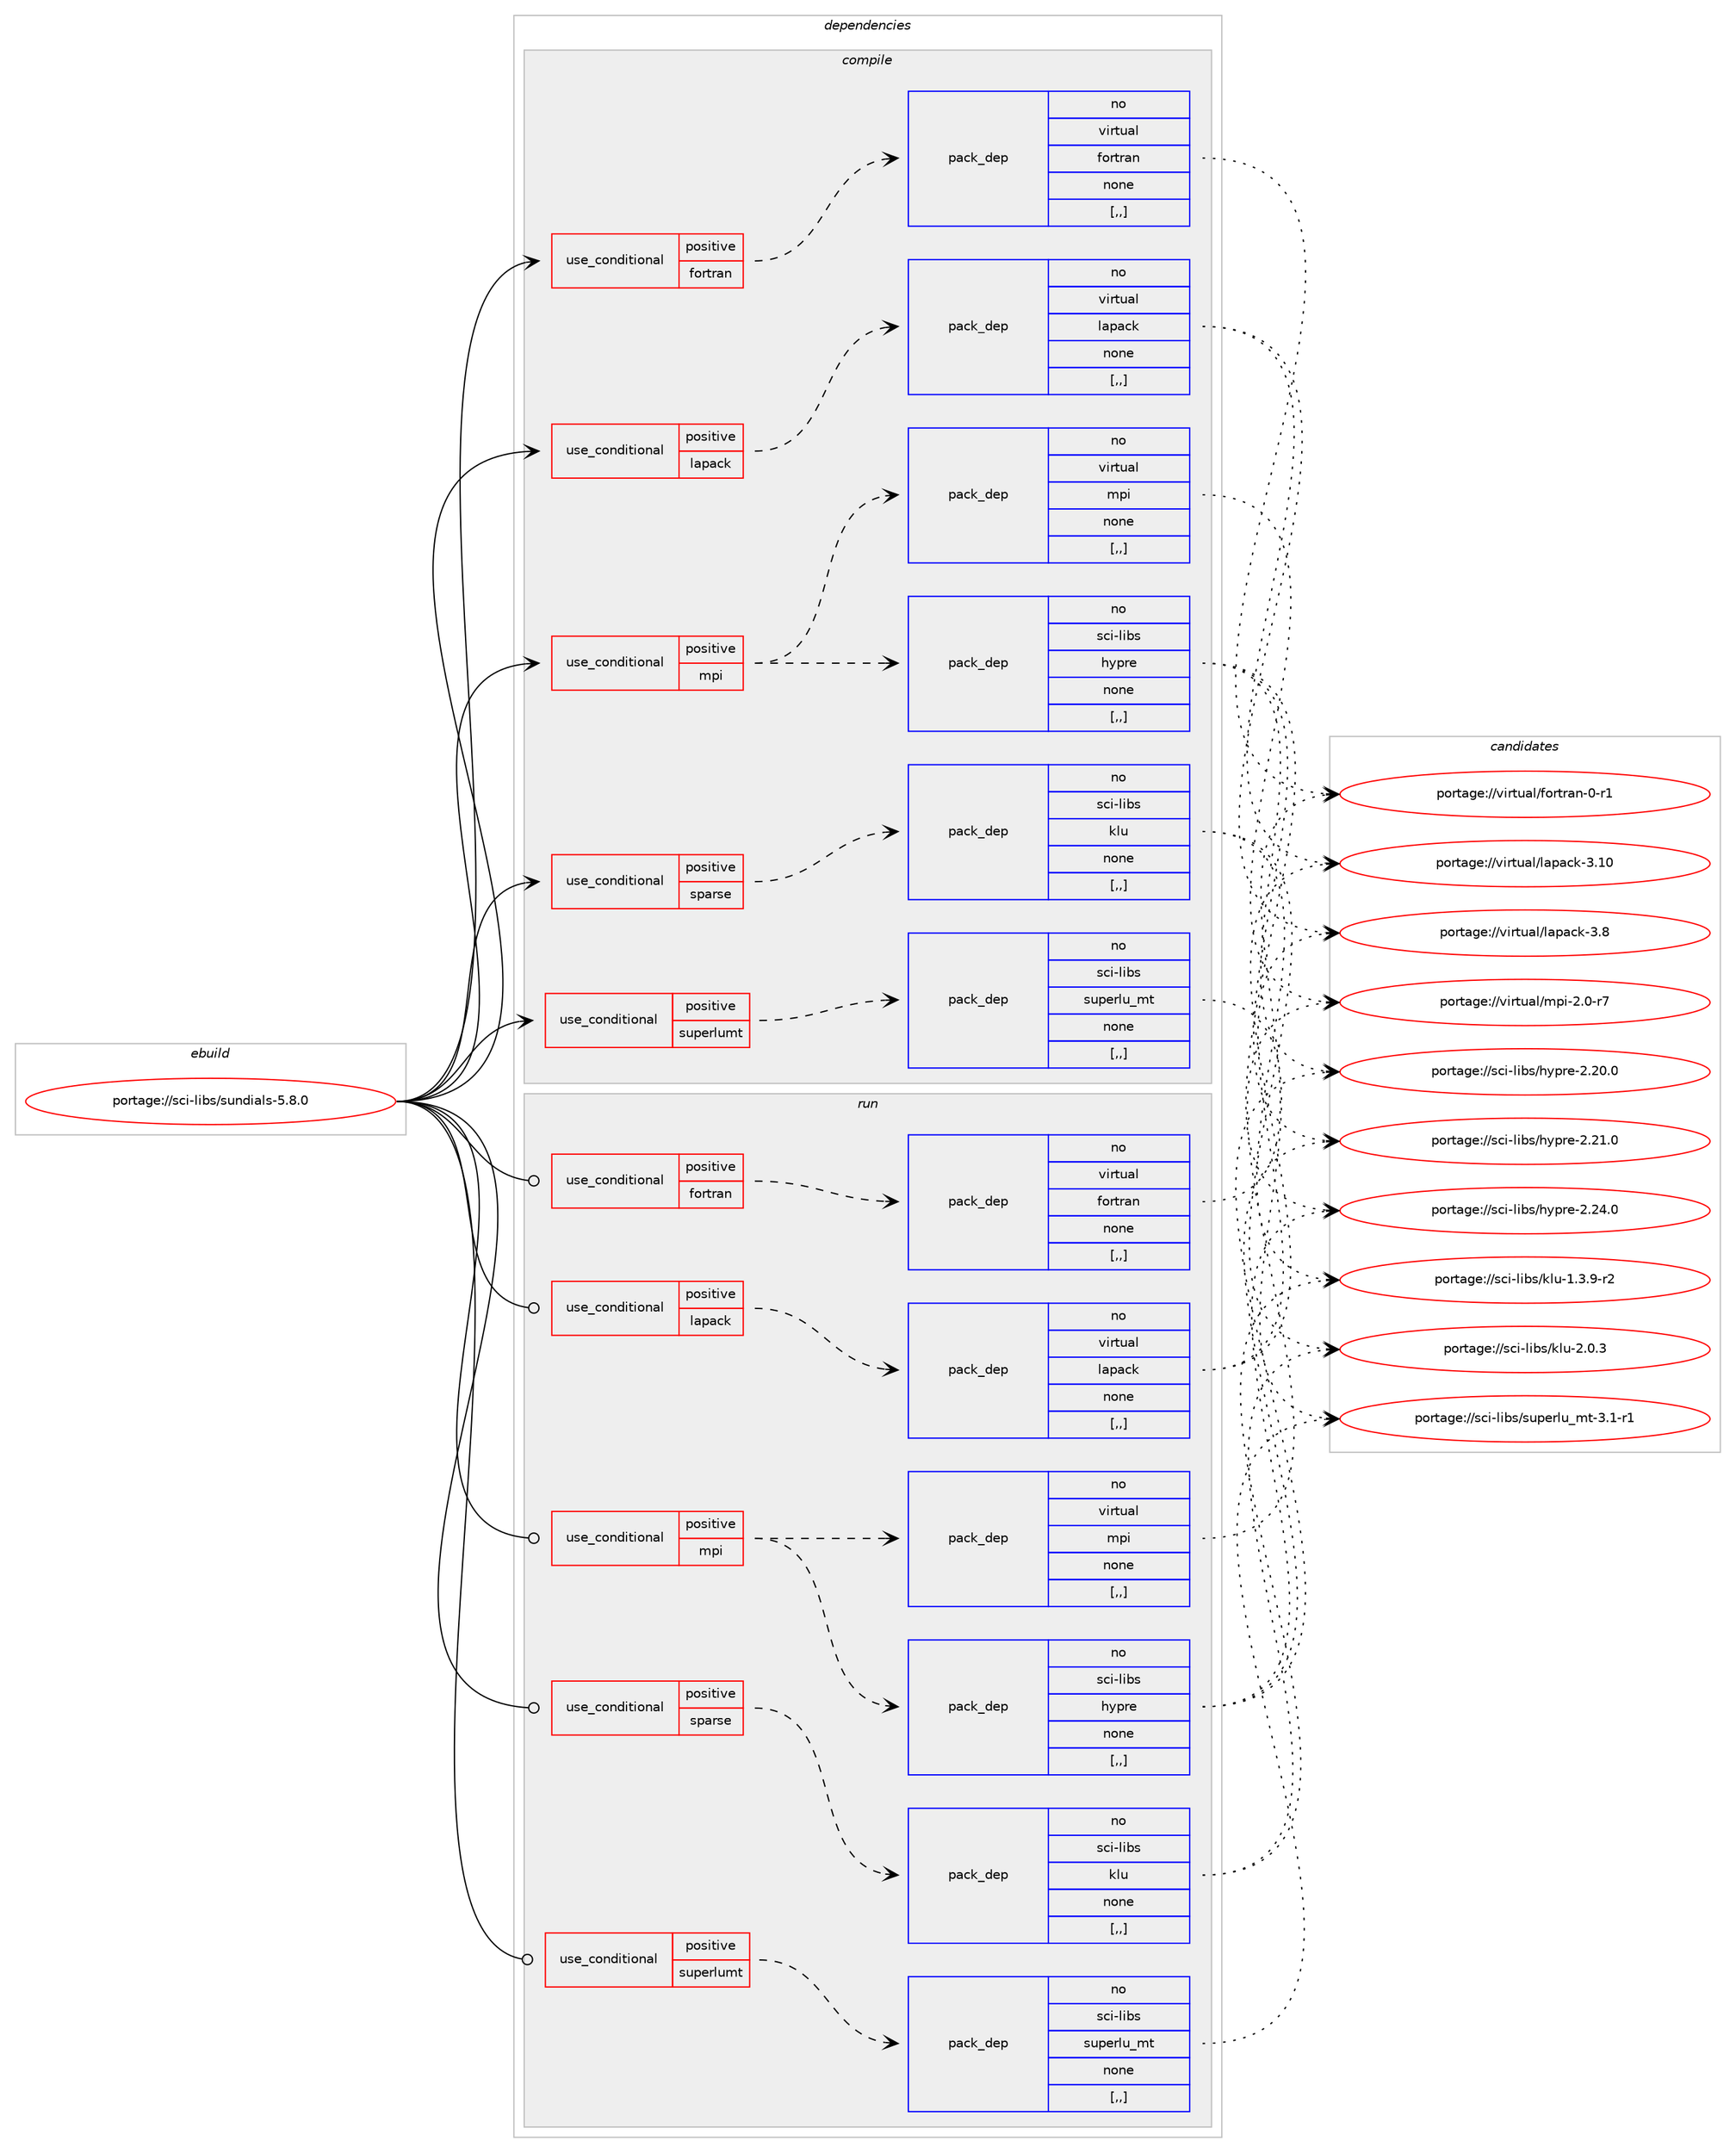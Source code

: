 digraph prolog {

# *************
# Graph options
# *************

newrank=true;
concentrate=true;
compound=true;
graph [rankdir=LR,fontname=Helvetica,fontsize=10,ranksep=1.5];#, ranksep=2.5, nodesep=0.2];
edge  [arrowhead=vee];
node  [fontname=Helvetica,fontsize=10];

# **********
# The ebuild
# **********

subgraph cluster_leftcol {
color=gray;
rank=same;
label=<<i>ebuild</i>>;
id [label="portage://sci-libs/sundials-5.8.0", color=red, width=4, href="../sci-libs/sundials-5.8.0.svg"];
}

# ****************
# The dependencies
# ****************

subgraph cluster_midcol {
color=gray;
label=<<i>dependencies</i>>;
subgraph cluster_compile {
fillcolor="#eeeeee";
style=filled;
label=<<i>compile</i>>;
subgraph cond104824 {
dependency396192 [label=<<TABLE BORDER="0" CELLBORDER="1" CELLSPACING="0" CELLPADDING="4"><TR><TD ROWSPAN="3" CELLPADDING="10">use_conditional</TD></TR><TR><TD>positive</TD></TR><TR><TD>fortran</TD></TR></TABLE>>, shape=none, color=red];
subgraph pack288561 {
dependency396193 [label=<<TABLE BORDER="0" CELLBORDER="1" CELLSPACING="0" CELLPADDING="4" WIDTH="220"><TR><TD ROWSPAN="6" CELLPADDING="30">pack_dep</TD></TR><TR><TD WIDTH="110">no</TD></TR><TR><TD>virtual</TD></TR><TR><TD>fortran</TD></TR><TR><TD>none</TD></TR><TR><TD>[,,]</TD></TR></TABLE>>, shape=none, color=blue];
}
dependency396192:e -> dependency396193:w [weight=20,style="dashed",arrowhead="vee"];
}
id:e -> dependency396192:w [weight=20,style="solid",arrowhead="vee"];
subgraph cond104825 {
dependency396194 [label=<<TABLE BORDER="0" CELLBORDER="1" CELLSPACING="0" CELLPADDING="4"><TR><TD ROWSPAN="3" CELLPADDING="10">use_conditional</TD></TR><TR><TD>positive</TD></TR><TR><TD>lapack</TD></TR></TABLE>>, shape=none, color=red];
subgraph pack288562 {
dependency396195 [label=<<TABLE BORDER="0" CELLBORDER="1" CELLSPACING="0" CELLPADDING="4" WIDTH="220"><TR><TD ROWSPAN="6" CELLPADDING="30">pack_dep</TD></TR><TR><TD WIDTH="110">no</TD></TR><TR><TD>virtual</TD></TR><TR><TD>lapack</TD></TR><TR><TD>none</TD></TR><TR><TD>[,,]</TD></TR></TABLE>>, shape=none, color=blue];
}
dependency396194:e -> dependency396195:w [weight=20,style="dashed",arrowhead="vee"];
}
id:e -> dependency396194:w [weight=20,style="solid",arrowhead="vee"];
subgraph cond104826 {
dependency396196 [label=<<TABLE BORDER="0" CELLBORDER="1" CELLSPACING="0" CELLPADDING="4"><TR><TD ROWSPAN="3" CELLPADDING="10">use_conditional</TD></TR><TR><TD>positive</TD></TR><TR><TD>mpi</TD></TR></TABLE>>, shape=none, color=red];
subgraph pack288563 {
dependency396197 [label=<<TABLE BORDER="0" CELLBORDER="1" CELLSPACING="0" CELLPADDING="4" WIDTH="220"><TR><TD ROWSPAN="6" CELLPADDING="30">pack_dep</TD></TR><TR><TD WIDTH="110">no</TD></TR><TR><TD>sci-libs</TD></TR><TR><TD>hypre</TD></TR><TR><TD>none</TD></TR><TR><TD>[,,]</TD></TR></TABLE>>, shape=none, color=blue];
}
dependency396196:e -> dependency396197:w [weight=20,style="dashed",arrowhead="vee"];
subgraph pack288564 {
dependency396198 [label=<<TABLE BORDER="0" CELLBORDER="1" CELLSPACING="0" CELLPADDING="4" WIDTH="220"><TR><TD ROWSPAN="6" CELLPADDING="30">pack_dep</TD></TR><TR><TD WIDTH="110">no</TD></TR><TR><TD>virtual</TD></TR><TR><TD>mpi</TD></TR><TR><TD>none</TD></TR><TR><TD>[,,]</TD></TR></TABLE>>, shape=none, color=blue];
}
dependency396196:e -> dependency396198:w [weight=20,style="dashed",arrowhead="vee"];
}
id:e -> dependency396196:w [weight=20,style="solid",arrowhead="vee"];
subgraph cond104827 {
dependency396199 [label=<<TABLE BORDER="0" CELLBORDER="1" CELLSPACING="0" CELLPADDING="4"><TR><TD ROWSPAN="3" CELLPADDING="10">use_conditional</TD></TR><TR><TD>positive</TD></TR><TR><TD>sparse</TD></TR></TABLE>>, shape=none, color=red];
subgraph pack288565 {
dependency396200 [label=<<TABLE BORDER="0" CELLBORDER="1" CELLSPACING="0" CELLPADDING="4" WIDTH="220"><TR><TD ROWSPAN="6" CELLPADDING="30">pack_dep</TD></TR><TR><TD WIDTH="110">no</TD></TR><TR><TD>sci-libs</TD></TR><TR><TD>klu</TD></TR><TR><TD>none</TD></TR><TR><TD>[,,]</TD></TR></TABLE>>, shape=none, color=blue];
}
dependency396199:e -> dependency396200:w [weight=20,style="dashed",arrowhead="vee"];
}
id:e -> dependency396199:w [weight=20,style="solid",arrowhead="vee"];
subgraph cond104828 {
dependency396201 [label=<<TABLE BORDER="0" CELLBORDER="1" CELLSPACING="0" CELLPADDING="4"><TR><TD ROWSPAN="3" CELLPADDING="10">use_conditional</TD></TR><TR><TD>positive</TD></TR><TR><TD>superlumt</TD></TR></TABLE>>, shape=none, color=red];
subgraph pack288566 {
dependency396202 [label=<<TABLE BORDER="0" CELLBORDER="1" CELLSPACING="0" CELLPADDING="4" WIDTH="220"><TR><TD ROWSPAN="6" CELLPADDING="30">pack_dep</TD></TR><TR><TD WIDTH="110">no</TD></TR><TR><TD>sci-libs</TD></TR><TR><TD>superlu_mt</TD></TR><TR><TD>none</TD></TR><TR><TD>[,,]</TD></TR></TABLE>>, shape=none, color=blue];
}
dependency396201:e -> dependency396202:w [weight=20,style="dashed",arrowhead="vee"];
}
id:e -> dependency396201:w [weight=20,style="solid",arrowhead="vee"];
}
subgraph cluster_compileandrun {
fillcolor="#eeeeee";
style=filled;
label=<<i>compile and run</i>>;
}
subgraph cluster_run {
fillcolor="#eeeeee";
style=filled;
label=<<i>run</i>>;
subgraph cond104829 {
dependency396203 [label=<<TABLE BORDER="0" CELLBORDER="1" CELLSPACING="0" CELLPADDING="4"><TR><TD ROWSPAN="3" CELLPADDING="10">use_conditional</TD></TR><TR><TD>positive</TD></TR><TR><TD>fortran</TD></TR></TABLE>>, shape=none, color=red];
subgraph pack288567 {
dependency396204 [label=<<TABLE BORDER="0" CELLBORDER="1" CELLSPACING="0" CELLPADDING="4" WIDTH="220"><TR><TD ROWSPAN="6" CELLPADDING="30">pack_dep</TD></TR><TR><TD WIDTH="110">no</TD></TR><TR><TD>virtual</TD></TR><TR><TD>fortran</TD></TR><TR><TD>none</TD></TR><TR><TD>[,,]</TD></TR></TABLE>>, shape=none, color=blue];
}
dependency396203:e -> dependency396204:w [weight=20,style="dashed",arrowhead="vee"];
}
id:e -> dependency396203:w [weight=20,style="solid",arrowhead="odot"];
subgraph cond104830 {
dependency396205 [label=<<TABLE BORDER="0" CELLBORDER="1" CELLSPACING="0" CELLPADDING="4"><TR><TD ROWSPAN="3" CELLPADDING="10">use_conditional</TD></TR><TR><TD>positive</TD></TR><TR><TD>lapack</TD></TR></TABLE>>, shape=none, color=red];
subgraph pack288568 {
dependency396206 [label=<<TABLE BORDER="0" CELLBORDER="1" CELLSPACING="0" CELLPADDING="4" WIDTH="220"><TR><TD ROWSPAN="6" CELLPADDING="30">pack_dep</TD></TR><TR><TD WIDTH="110">no</TD></TR><TR><TD>virtual</TD></TR><TR><TD>lapack</TD></TR><TR><TD>none</TD></TR><TR><TD>[,,]</TD></TR></TABLE>>, shape=none, color=blue];
}
dependency396205:e -> dependency396206:w [weight=20,style="dashed",arrowhead="vee"];
}
id:e -> dependency396205:w [weight=20,style="solid",arrowhead="odot"];
subgraph cond104831 {
dependency396207 [label=<<TABLE BORDER="0" CELLBORDER="1" CELLSPACING="0" CELLPADDING="4"><TR><TD ROWSPAN="3" CELLPADDING="10">use_conditional</TD></TR><TR><TD>positive</TD></TR><TR><TD>mpi</TD></TR></TABLE>>, shape=none, color=red];
subgraph pack288569 {
dependency396208 [label=<<TABLE BORDER="0" CELLBORDER="1" CELLSPACING="0" CELLPADDING="4" WIDTH="220"><TR><TD ROWSPAN="6" CELLPADDING="30">pack_dep</TD></TR><TR><TD WIDTH="110">no</TD></TR><TR><TD>sci-libs</TD></TR><TR><TD>hypre</TD></TR><TR><TD>none</TD></TR><TR><TD>[,,]</TD></TR></TABLE>>, shape=none, color=blue];
}
dependency396207:e -> dependency396208:w [weight=20,style="dashed",arrowhead="vee"];
subgraph pack288570 {
dependency396209 [label=<<TABLE BORDER="0" CELLBORDER="1" CELLSPACING="0" CELLPADDING="4" WIDTH="220"><TR><TD ROWSPAN="6" CELLPADDING="30">pack_dep</TD></TR><TR><TD WIDTH="110">no</TD></TR><TR><TD>virtual</TD></TR><TR><TD>mpi</TD></TR><TR><TD>none</TD></TR><TR><TD>[,,]</TD></TR></TABLE>>, shape=none, color=blue];
}
dependency396207:e -> dependency396209:w [weight=20,style="dashed",arrowhead="vee"];
}
id:e -> dependency396207:w [weight=20,style="solid",arrowhead="odot"];
subgraph cond104832 {
dependency396210 [label=<<TABLE BORDER="0" CELLBORDER="1" CELLSPACING="0" CELLPADDING="4"><TR><TD ROWSPAN="3" CELLPADDING="10">use_conditional</TD></TR><TR><TD>positive</TD></TR><TR><TD>sparse</TD></TR></TABLE>>, shape=none, color=red];
subgraph pack288571 {
dependency396211 [label=<<TABLE BORDER="0" CELLBORDER="1" CELLSPACING="0" CELLPADDING="4" WIDTH="220"><TR><TD ROWSPAN="6" CELLPADDING="30">pack_dep</TD></TR><TR><TD WIDTH="110">no</TD></TR><TR><TD>sci-libs</TD></TR><TR><TD>klu</TD></TR><TR><TD>none</TD></TR><TR><TD>[,,]</TD></TR></TABLE>>, shape=none, color=blue];
}
dependency396210:e -> dependency396211:w [weight=20,style="dashed",arrowhead="vee"];
}
id:e -> dependency396210:w [weight=20,style="solid",arrowhead="odot"];
subgraph cond104833 {
dependency396212 [label=<<TABLE BORDER="0" CELLBORDER="1" CELLSPACING="0" CELLPADDING="4"><TR><TD ROWSPAN="3" CELLPADDING="10">use_conditional</TD></TR><TR><TD>positive</TD></TR><TR><TD>superlumt</TD></TR></TABLE>>, shape=none, color=red];
subgraph pack288572 {
dependency396213 [label=<<TABLE BORDER="0" CELLBORDER="1" CELLSPACING="0" CELLPADDING="4" WIDTH="220"><TR><TD ROWSPAN="6" CELLPADDING="30">pack_dep</TD></TR><TR><TD WIDTH="110">no</TD></TR><TR><TD>sci-libs</TD></TR><TR><TD>superlu_mt</TD></TR><TR><TD>none</TD></TR><TR><TD>[,,]</TD></TR></TABLE>>, shape=none, color=blue];
}
dependency396212:e -> dependency396213:w [weight=20,style="dashed",arrowhead="vee"];
}
id:e -> dependency396212:w [weight=20,style="solid",arrowhead="odot"];
}
}

# **************
# The candidates
# **************

subgraph cluster_choices {
rank=same;
color=gray;
label=<<i>candidates</i>>;

subgraph choice288561 {
color=black;
nodesep=1;
choice11810511411611797108471021111141161149711045484511449 [label="portage://virtual/fortran-0-r1", color=red, width=4,href="../virtual/fortran-0-r1.svg"];
dependency396193:e -> choice11810511411611797108471021111141161149711045484511449:w [style=dotted,weight="100"];
}
subgraph choice288562 {
color=black;
nodesep=1;
choice11810511411611797108471089711297991074551464948 [label="portage://virtual/lapack-3.10", color=red, width=4,href="../virtual/lapack-3.10.svg"];
choice118105114116117971084710897112979910745514656 [label="portage://virtual/lapack-3.8", color=red, width=4,href="../virtual/lapack-3.8.svg"];
dependency396195:e -> choice11810511411611797108471089711297991074551464948:w [style=dotted,weight="100"];
dependency396195:e -> choice118105114116117971084710897112979910745514656:w [style=dotted,weight="100"];
}
subgraph choice288563 {
color=black;
nodesep=1;
choice1159910545108105981154710412111211410145504650484648 [label="portage://sci-libs/hypre-2.20.0", color=red, width=4,href="../sci-libs/hypre-2.20.0.svg"];
choice1159910545108105981154710412111211410145504650494648 [label="portage://sci-libs/hypre-2.21.0", color=red, width=4,href="../sci-libs/hypre-2.21.0.svg"];
choice1159910545108105981154710412111211410145504650524648 [label="portage://sci-libs/hypre-2.24.0", color=red, width=4,href="../sci-libs/hypre-2.24.0.svg"];
dependency396197:e -> choice1159910545108105981154710412111211410145504650484648:w [style=dotted,weight="100"];
dependency396197:e -> choice1159910545108105981154710412111211410145504650494648:w [style=dotted,weight="100"];
dependency396197:e -> choice1159910545108105981154710412111211410145504650524648:w [style=dotted,weight="100"];
}
subgraph choice288564 {
color=black;
nodesep=1;
choice1181051141161179710847109112105455046484511455 [label="portage://virtual/mpi-2.0-r7", color=red, width=4,href="../virtual/mpi-2.0-r7.svg"];
dependency396198:e -> choice1181051141161179710847109112105455046484511455:w [style=dotted,weight="100"];
}
subgraph choice288565 {
color=black;
nodesep=1;
choice115991054510810598115471071081174549465146574511450 [label="portage://sci-libs/klu-1.3.9-r2", color=red, width=4,href="../sci-libs/klu-1.3.9-r2.svg"];
choice11599105451081059811547107108117455046484651 [label="portage://sci-libs/klu-2.0.3", color=red, width=4,href="../sci-libs/klu-2.0.3.svg"];
dependency396200:e -> choice115991054510810598115471071081174549465146574511450:w [style=dotted,weight="100"];
dependency396200:e -> choice11599105451081059811547107108117455046484651:w [style=dotted,weight="100"];
}
subgraph choice288566 {
color=black;
nodesep=1;
choice1159910545108105981154711511711210111410811795109116455146494511449 [label="portage://sci-libs/superlu_mt-3.1-r1", color=red, width=4,href="../sci-libs/superlu_mt-3.1-r1.svg"];
dependency396202:e -> choice1159910545108105981154711511711210111410811795109116455146494511449:w [style=dotted,weight="100"];
}
subgraph choice288567 {
color=black;
nodesep=1;
choice11810511411611797108471021111141161149711045484511449 [label="portage://virtual/fortran-0-r1", color=red, width=4,href="../virtual/fortran-0-r1.svg"];
dependency396204:e -> choice11810511411611797108471021111141161149711045484511449:w [style=dotted,weight="100"];
}
subgraph choice288568 {
color=black;
nodesep=1;
choice11810511411611797108471089711297991074551464948 [label="portage://virtual/lapack-3.10", color=red, width=4,href="../virtual/lapack-3.10.svg"];
choice118105114116117971084710897112979910745514656 [label="portage://virtual/lapack-3.8", color=red, width=4,href="../virtual/lapack-3.8.svg"];
dependency396206:e -> choice11810511411611797108471089711297991074551464948:w [style=dotted,weight="100"];
dependency396206:e -> choice118105114116117971084710897112979910745514656:w [style=dotted,weight="100"];
}
subgraph choice288569 {
color=black;
nodesep=1;
choice1159910545108105981154710412111211410145504650484648 [label="portage://sci-libs/hypre-2.20.0", color=red, width=4,href="../sci-libs/hypre-2.20.0.svg"];
choice1159910545108105981154710412111211410145504650494648 [label="portage://sci-libs/hypre-2.21.0", color=red, width=4,href="../sci-libs/hypre-2.21.0.svg"];
choice1159910545108105981154710412111211410145504650524648 [label="portage://sci-libs/hypre-2.24.0", color=red, width=4,href="../sci-libs/hypre-2.24.0.svg"];
dependency396208:e -> choice1159910545108105981154710412111211410145504650484648:w [style=dotted,weight="100"];
dependency396208:e -> choice1159910545108105981154710412111211410145504650494648:w [style=dotted,weight="100"];
dependency396208:e -> choice1159910545108105981154710412111211410145504650524648:w [style=dotted,weight="100"];
}
subgraph choice288570 {
color=black;
nodesep=1;
choice1181051141161179710847109112105455046484511455 [label="portage://virtual/mpi-2.0-r7", color=red, width=4,href="../virtual/mpi-2.0-r7.svg"];
dependency396209:e -> choice1181051141161179710847109112105455046484511455:w [style=dotted,weight="100"];
}
subgraph choice288571 {
color=black;
nodesep=1;
choice115991054510810598115471071081174549465146574511450 [label="portage://sci-libs/klu-1.3.9-r2", color=red, width=4,href="../sci-libs/klu-1.3.9-r2.svg"];
choice11599105451081059811547107108117455046484651 [label="portage://sci-libs/klu-2.0.3", color=red, width=4,href="../sci-libs/klu-2.0.3.svg"];
dependency396211:e -> choice115991054510810598115471071081174549465146574511450:w [style=dotted,weight="100"];
dependency396211:e -> choice11599105451081059811547107108117455046484651:w [style=dotted,weight="100"];
}
subgraph choice288572 {
color=black;
nodesep=1;
choice1159910545108105981154711511711210111410811795109116455146494511449 [label="portage://sci-libs/superlu_mt-3.1-r1", color=red, width=4,href="../sci-libs/superlu_mt-3.1-r1.svg"];
dependency396213:e -> choice1159910545108105981154711511711210111410811795109116455146494511449:w [style=dotted,weight="100"];
}
}

}
